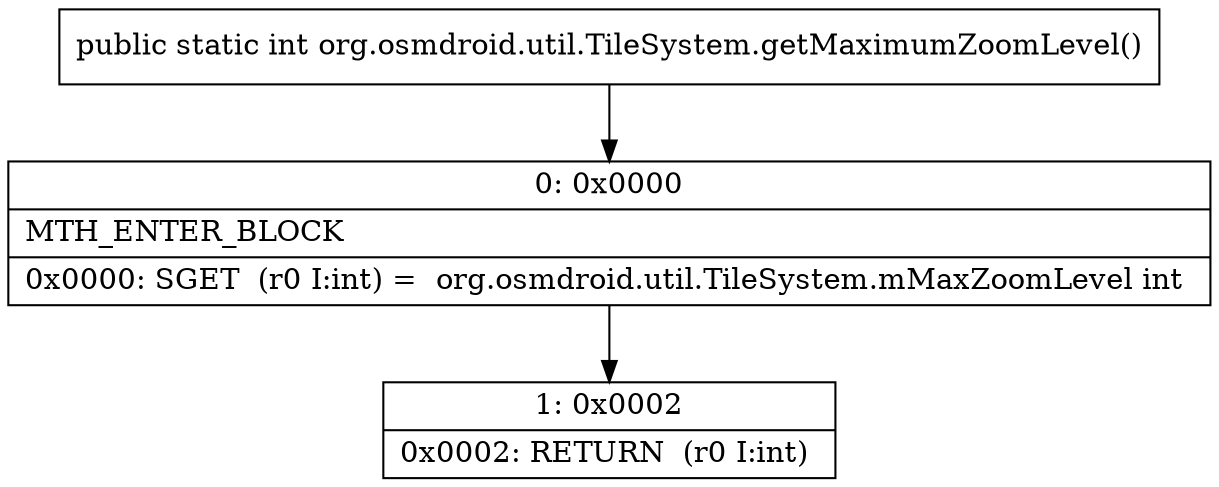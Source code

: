 digraph "CFG fororg.osmdroid.util.TileSystem.getMaximumZoomLevel()I" {
Node_0 [shape=record,label="{0\:\ 0x0000|MTH_ENTER_BLOCK\l|0x0000: SGET  (r0 I:int) =  org.osmdroid.util.TileSystem.mMaxZoomLevel int \l}"];
Node_1 [shape=record,label="{1\:\ 0x0002|0x0002: RETURN  (r0 I:int) \l}"];
MethodNode[shape=record,label="{public static int org.osmdroid.util.TileSystem.getMaximumZoomLevel() }"];
MethodNode -> Node_0;
Node_0 -> Node_1;
}

